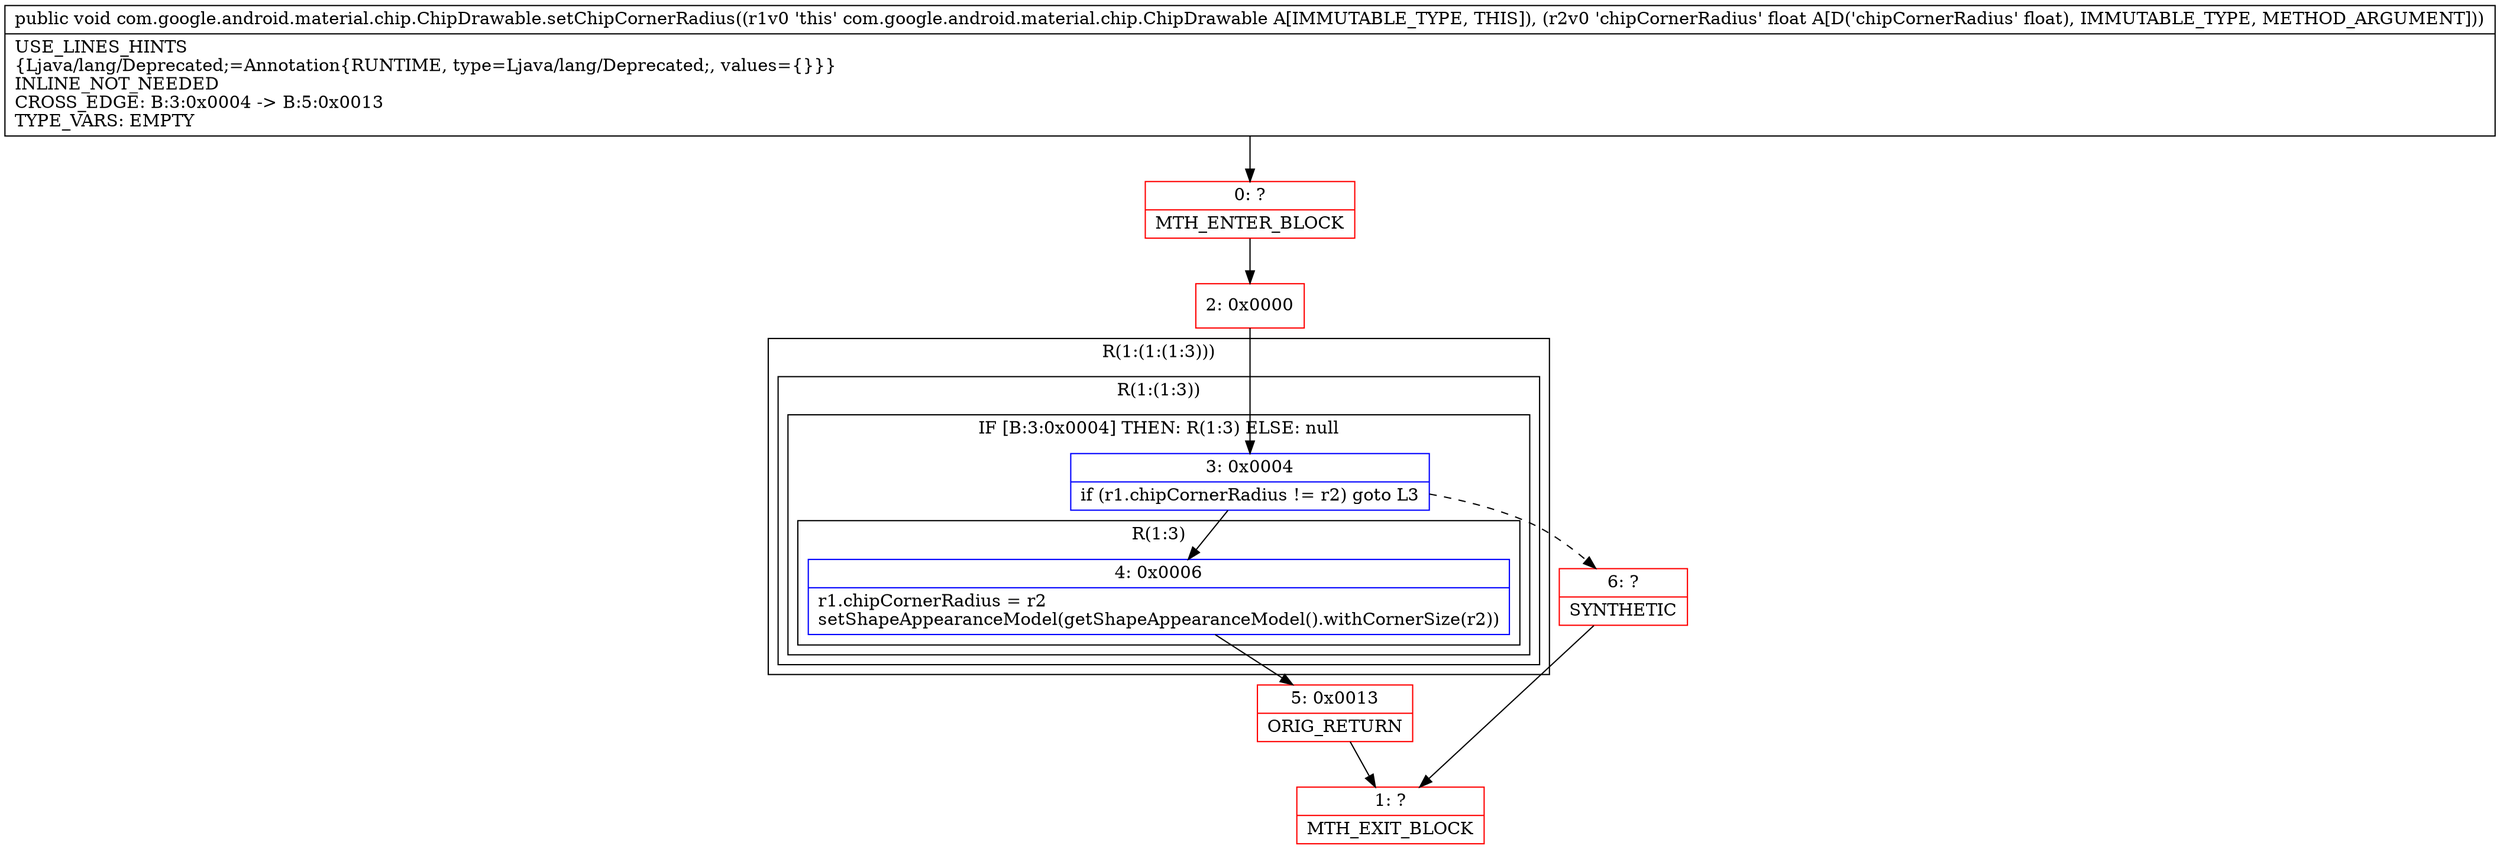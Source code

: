 digraph "CFG forcom.google.android.material.chip.ChipDrawable.setChipCornerRadius(F)V" {
subgraph cluster_Region_790528542 {
label = "R(1:(1:(1:3)))";
node [shape=record,color=blue];
subgraph cluster_Region_963113471 {
label = "R(1:(1:3))";
node [shape=record,color=blue];
subgraph cluster_IfRegion_1166300580 {
label = "IF [B:3:0x0004] THEN: R(1:3) ELSE: null";
node [shape=record,color=blue];
Node_3 [shape=record,label="{3\:\ 0x0004|if (r1.chipCornerRadius != r2) goto L3\l}"];
subgraph cluster_Region_970801941 {
label = "R(1:3)";
node [shape=record,color=blue];
Node_4 [shape=record,label="{4\:\ 0x0006|r1.chipCornerRadius = r2\lsetShapeAppearanceModel(getShapeAppearanceModel().withCornerSize(r2))\l}"];
}
}
}
}
Node_0 [shape=record,color=red,label="{0\:\ ?|MTH_ENTER_BLOCK\l}"];
Node_2 [shape=record,color=red,label="{2\:\ 0x0000}"];
Node_5 [shape=record,color=red,label="{5\:\ 0x0013|ORIG_RETURN\l}"];
Node_1 [shape=record,color=red,label="{1\:\ ?|MTH_EXIT_BLOCK\l}"];
Node_6 [shape=record,color=red,label="{6\:\ ?|SYNTHETIC\l}"];
MethodNode[shape=record,label="{public void com.google.android.material.chip.ChipDrawable.setChipCornerRadius((r1v0 'this' com.google.android.material.chip.ChipDrawable A[IMMUTABLE_TYPE, THIS]), (r2v0 'chipCornerRadius' float A[D('chipCornerRadius' float), IMMUTABLE_TYPE, METHOD_ARGUMENT]))  | USE_LINES_HINTS\l\{Ljava\/lang\/Deprecated;=Annotation\{RUNTIME, type=Ljava\/lang\/Deprecated;, values=\{\}\}\}\lINLINE_NOT_NEEDED\lCROSS_EDGE: B:3:0x0004 \-\> B:5:0x0013\lTYPE_VARS: EMPTY\l}"];
MethodNode -> Node_0;Node_3 -> Node_4;
Node_3 -> Node_6[style=dashed];
Node_4 -> Node_5;
Node_0 -> Node_2;
Node_2 -> Node_3;
Node_5 -> Node_1;
Node_6 -> Node_1;
}

